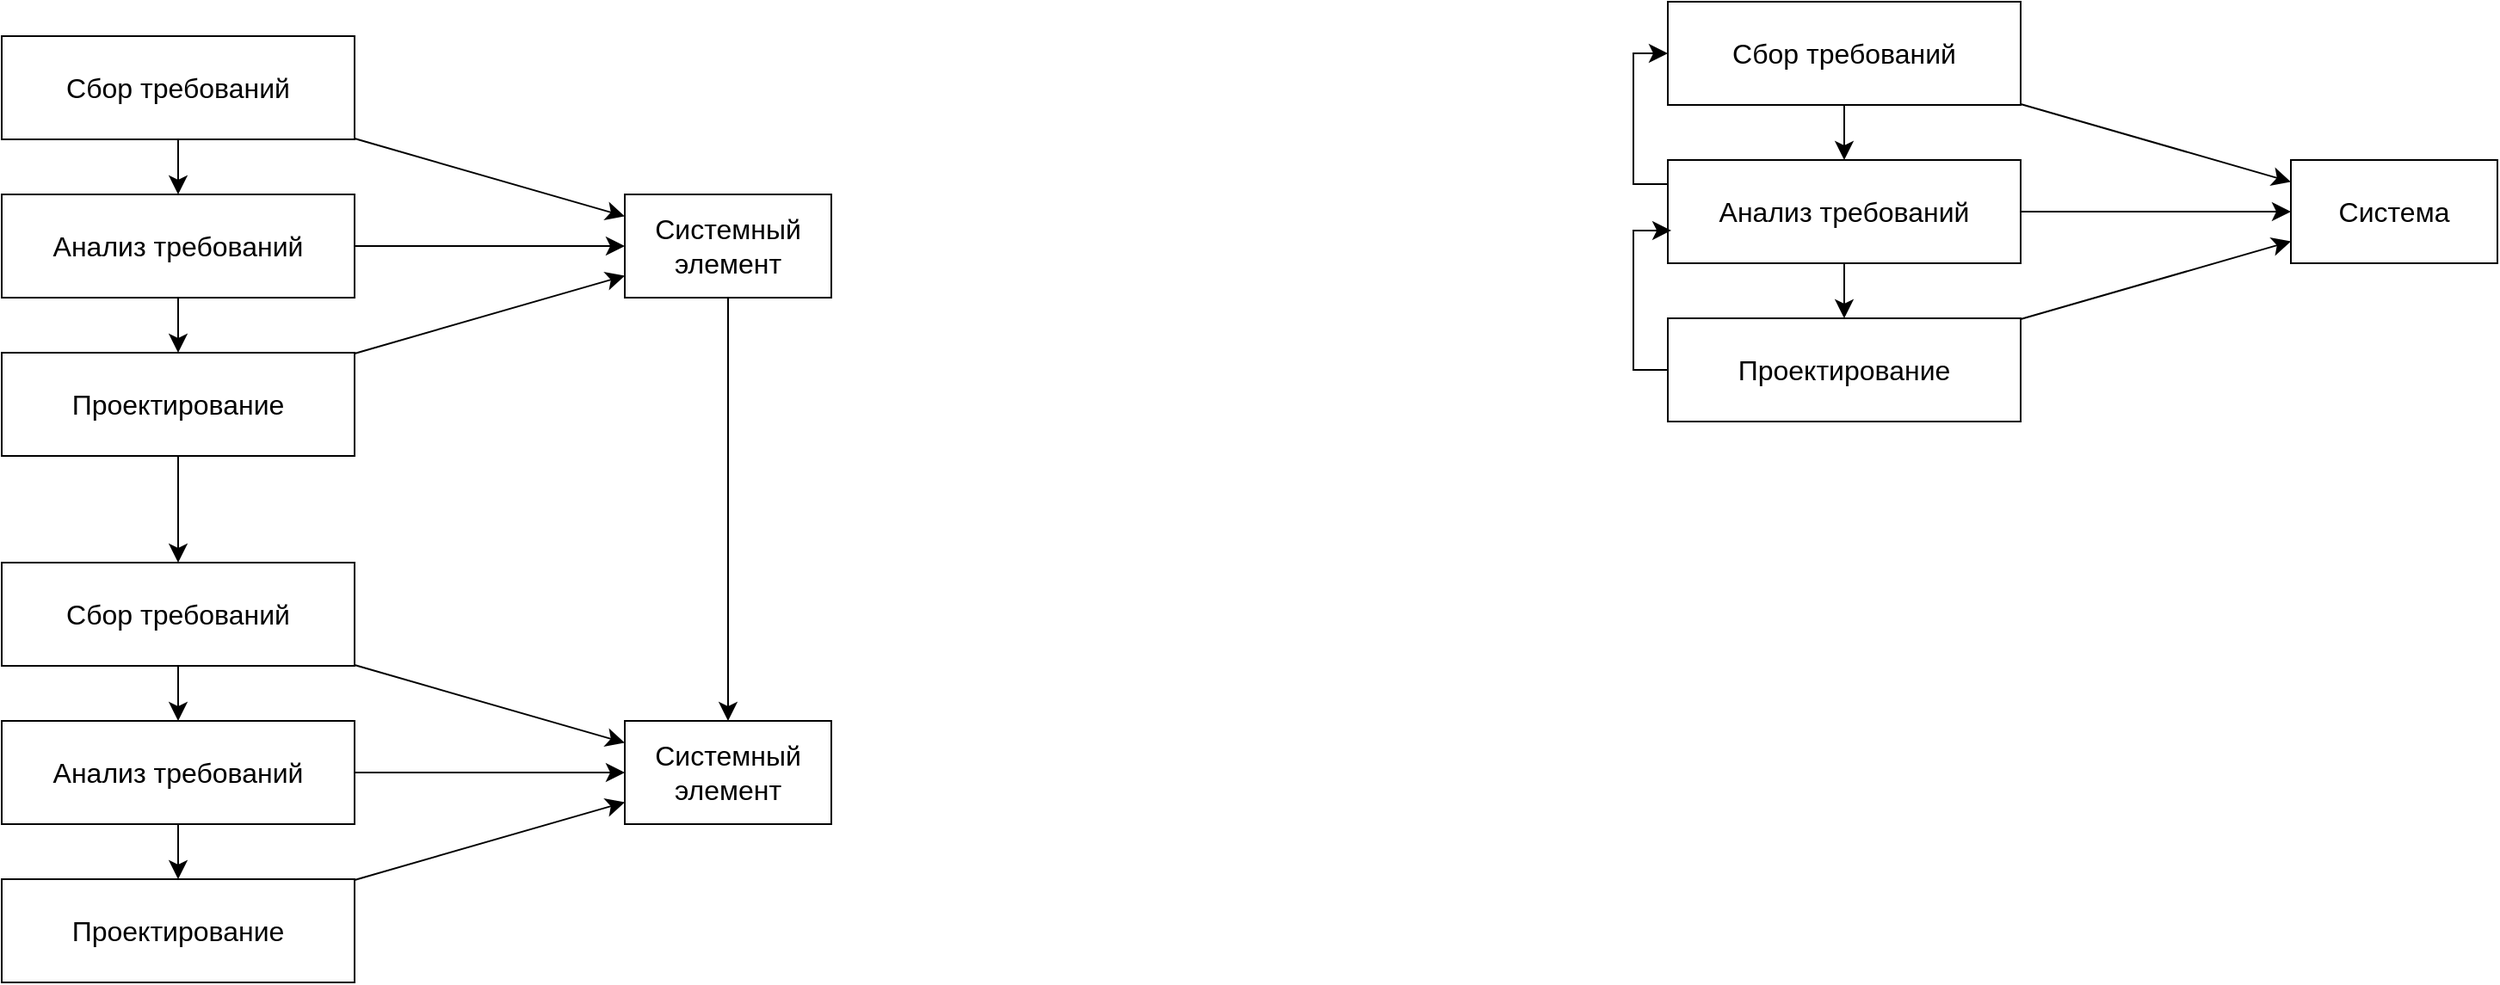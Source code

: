 <mxfile version="21.6.6" type="github">
  <diagram name="Page-1" id="neX6P6fVGqzPIGTvPSa0">
    <mxGraphModel dx="2420" dy="1482" grid="0" gridSize="10" guides="1" tooltips="1" connect="1" arrows="1" fold="1" page="0" pageScale="1" pageWidth="1169" pageHeight="827" math="0" shadow="0">
      <root>
        <mxCell id="0" />
        <mxCell id="1" parent="0" />
        <mxCell id="FitfX2rur0cgfh9LuDd8-4" style="edgeStyle=none;curved=1;rounded=0;orthogonalLoop=1;jettySize=auto;html=1;fontSize=12;startSize=8;endSize=8;" edge="1" parent="1" source="FitfX2rur0cgfh9LuDd8-1" target="FitfX2rur0cgfh9LuDd8-3">
          <mxGeometry relative="1" as="geometry" />
        </mxCell>
        <mxCell id="FitfX2rur0cgfh9LuDd8-8" style="edgeStyle=none;curved=1;rounded=0;orthogonalLoop=1;jettySize=auto;html=1;fontSize=12;startSize=8;endSize=8;" edge="1" parent="1" source="FitfX2rur0cgfh9LuDd8-1" target="FitfX2rur0cgfh9LuDd8-2">
          <mxGeometry relative="1" as="geometry" />
        </mxCell>
        <mxCell id="FitfX2rur0cgfh9LuDd8-1" value="Анализ требований" style="rounded=0;whiteSpace=wrap;html=1;fontSize=16;" vertex="1" parent="1">
          <mxGeometry x="-35" y="199" width="205" height="60" as="geometry" />
        </mxCell>
        <mxCell id="FitfX2rur0cgfh9LuDd8-20" style="edgeStyle=none;curved=1;rounded=0;orthogonalLoop=1;jettySize=auto;html=1;fontSize=12;startSize=8;endSize=8;" edge="1" parent="1" source="FitfX2rur0cgfh9LuDd8-2" target="FitfX2rur0cgfh9LuDd8-14">
          <mxGeometry relative="1" as="geometry" />
        </mxCell>
        <mxCell id="FitfX2rur0cgfh9LuDd8-2" value="Системный элемент" style="rounded=0;whiteSpace=wrap;html=1;fontSize=16;" vertex="1" parent="1">
          <mxGeometry x="327" y="199" width="120" height="60" as="geometry" />
        </mxCell>
        <mxCell id="FitfX2rur0cgfh9LuDd8-9" style="edgeStyle=none;curved=1;rounded=0;orthogonalLoop=1;jettySize=auto;html=1;fontSize=12;startSize=8;endSize=8;" edge="1" parent="1" source="FitfX2rur0cgfh9LuDd8-3" target="FitfX2rur0cgfh9LuDd8-2">
          <mxGeometry relative="1" as="geometry" />
        </mxCell>
        <mxCell id="FitfX2rur0cgfh9LuDd8-21" style="edgeStyle=none;curved=1;rounded=0;orthogonalLoop=1;jettySize=auto;html=1;fontSize=12;startSize=8;endSize=8;" edge="1" parent="1" source="FitfX2rur0cgfh9LuDd8-3" target="FitfX2rur0cgfh9LuDd8-19">
          <mxGeometry relative="1" as="geometry" />
        </mxCell>
        <mxCell id="FitfX2rur0cgfh9LuDd8-3" value="Проектирование" style="rounded=0;whiteSpace=wrap;html=1;fontSize=16;" vertex="1" parent="1">
          <mxGeometry x="-35" y="291" width="205" height="60" as="geometry" />
        </mxCell>
        <mxCell id="FitfX2rur0cgfh9LuDd8-6" style="edgeStyle=none;curved=1;rounded=0;orthogonalLoop=1;jettySize=auto;html=1;fontSize=12;startSize=8;endSize=8;" edge="1" parent="1" source="FitfX2rur0cgfh9LuDd8-5" target="FitfX2rur0cgfh9LuDd8-1">
          <mxGeometry relative="1" as="geometry" />
        </mxCell>
        <mxCell id="FitfX2rur0cgfh9LuDd8-7" style="edgeStyle=none;curved=1;rounded=0;orthogonalLoop=1;jettySize=auto;html=1;fontSize=12;startSize=8;endSize=8;" edge="1" parent="1" source="FitfX2rur0cgfh9LuDd8-5" target="FitfX2rur0cgfh9LuDd8-2">
          <mxGeometry relative="1" as="geometry" />
        </mxCell>
        <mxCell id="FitfX2rur0cgfh9LuDd8-5" value="Сбор требований" style="rounded=0;whiteSpace=wrap;html=1;fontSize=16;" vertex="1" parent="1">
          <mxGeometry x="-35" y="107" width="205" height="60" as="geometry" />
        </mxCell>
        <mxCell id="FitfX2rur0cgfh9LuDd8-11" style="edgeStyle=none;curved=1;rounded=0;orthogonalLoop=1;jettySize=auto;html=1;fontSize=12;startSize=8;endSize=8;" edge="1" parent="1" source="FitfX2rur0cgfh9LuDd8-13" target="FitfX2rur0cgfh9LuDd8-16">
          <mxGeometry relative="1" as="geometry" />
        </mxCell>
        <mxCell id="FitfX2rur0cgfh9LuDd8-12" style="edgeStyle=none;curved=1;rounded=0;orthogonalLoop=1;jettySize=auto;html=1;fontSize=12;startSize=8;endSize=8;" edge="1" parent="1" source="FitfX2rur0cgfh9LuDd8-13" target="FitfX2rur0cgfh9LuDd8-14">
          <mxGeometry relative="1" as="geometry" />
        </mxCell>
        <mxCell id="FitfX2rur0cgfh9LuDd8-13" value="Анализ требований" style="rounded=0;whiteSpace=wrap;html=1;fontSize=16;" vertex="1" parent="1">
          <mxGeometry x="-35" y="505" width="205" height="60" as="geometry" />
        </mxCell>
        <mxCell id="FitfX2rur0cgfh9LuDd8-14" value="Системный элемент" style="rounded=0;whiteSpace=wrap;html=1;fontSize=16;" vertex="1" parent="1">
          <mxGeometry x="327" y="505" width="120" height="60" as="geometry" />
        </mxCell>
        <mxCell id="FitfX2rur0cgfh9LuDd8-15" style="edgeStyle=none;curved=1;rounded=0;orthogonalLoop=1;jettySize=auto;html=1;fontSize=12;startSize=8;endSize=8;" edge="1" parent="1" source="FitfX2rur0cgfh9LuDd8-16" target="FitfX2rur0cgfh9LuDd8-14">
          <mxGeometry relative="1" as="geometry" />
        </mxCell>
        <mxCell id="FitfX2rur0cgfh9LuDd8-16" value="Проектирование" style="rounded=0;whiteSpace=wrap;html=1;fontSize=16;" vertex="1" parent="1">
          <mxGeometry x="-35" y="597" width="205" height="60" as="geometry" />
        </mxCell>
        <mxCell id="FitfX2rur0cgfh9LuDd8-17" style="edgeStyle=none;curved=1;rounded=0;orthogonalLoop=1;jettySize=auto;html=1;fontSize=12;startSize=8;endSize=8;" edge="1" parent="1" source="FitfX2rur0cgfh9LuDd8-19" target="FitfX2rur0cgfh9LuDd8-13">
          <mxGeometry relative="1" as="geometry" />
        </mxCell>
        <mxCell id="FitfX2rur0cgfh9LuDd8-18" style="edgeStyle=none;curved=1;rounded=0;orthogonalLoop=1;jettySize=auto;html=1;fontSize=12;startSize=8;endSize=8;" edge="1" parent="1" source="FitfX2rur0cgfh9LuDd8-19" target="FitfX2rur0cgfh9LuDd8-14">
          <mxGeometry relative="1" as="geometry" />
        </mxCell>
        <mxCell id="FitfX2rur0cgfh9LuDd8-19" value="Сбор требований" style="rounded=0;whiteSpace=wrap;html=1;fontSize=16;" vertex="1" parent="1">
          <mxGeometry x="-35" y="413" width="205" height="60" as="geometry" />
        </mxCell>
        <mxCell id="FitfX2rur0cgfh9LuDd8-22" style="edgeStyle=none;curved=1;rounded=0;orthogonalLoop=1;jettySize=auto;html=1;fontSize=12;startSize=8;endSize=8;" edge="1" parent="1" source="FitfX2rur0cgfh9LuDd8-24" target="FitfX2rur0cgfh9LuDd8-29">
          <mxGeometry relative="1" as="geometry" />
        </mxCell>
        <mxCell id="FitfX2rur0cgfh9LuDd8-23" style="edgeStyle=none;curved=1;rounded=0;orthogonalLoop=1;jettySize=auto;html=1;fontSize=12;startSize=8;endSize=8;" edge="1" parent="1" source="FitfX2rur0cgfh9LuDd8-24" target="FitfX2rur0cgfh9LuDd8-26">
          <mxGeometry relative="1" as="geometry" />
        </mxCell>
        <mxCell id="FitfX2rur0cgfh9LuDd8-42" style="edgeStyle=orthogonalEdgeStyle;rounded=0;orthogonalLoop=1;jettySize=auto;html=1;entryX=0;entryY=0.5;entryDx=0;entryDy=0;fontSize=12;startSize=8;endSize=8;exitX=0;exitY=0.5;exitDx=0;exitDy=0;" edge="1" parent="1" source="FitfX2rur0cgfh9LuDd8-24" target="FitfX2rur0cgfh9LuDd8-32">
          <mxGeometry relative="1" as="geometry">
            <Array as="points">
              <mxPoint x="933" y="193" />
              <mxPoint x="913" y="193" />
              <mxPoint x="913" y="117" />
            </Array>
          </mxGeometry>
        </mxCell>
        <mxCell id="FitfX2rur0cgfh9LuDd8-24" value="Анализ требований" style="rounded=0;whiteSpace=wrap;html=1;fontSize=16;" vertex="1" parent="1">
          <mxGeometry x="933" y="179" width="205" height="60" as="geometry" />
        </mxCell>
        <mxCell id="FitfX2rur0cgfh9LuDd8-26" value="Система" style="rounded=0;whiteSpace=wrap;html=1;fontSize=16;" vertex="1" parent="1">
          <mxGeometry x="1295" y="179" width="120" height="60" as="geometry" />
        </mxCell>
        <mxCell id="FitfX2rur0cgfh9LuDd8-27" style="edgeStyle=none;curved=1;rounded=0;orthogonalLoop=1;jettySize=auto;html=1;fontSize=12;startSize=8;endSize=8;" edge="1" parent="1" source="FitfX2rur0cgfh9LuDd8-29" target="FitfX2rur0cgfh9LuDd8-26">
          <mxGeometry relative="1" as="geometry" />
        </mxCell>
        <mxCell id="FitfX2rur0cgfh9LuDd8-43" style="edgeStyle=orthogonalEdgeStyle;rounded=0;orthogonalLoop=1;jettySize=auto;html=1;entryX=0.01;entryY=0.683;entryDx=0;entryDy=0;fontSize=12;startSize=8;endSize=8;exitX=0;exitY=0.5;exitDx=0;exitDy=0;entryPerimeter=0;" edge="1" parent="1" source="FitfX2rur0cgfh9LuDd8-29" target="FitfX2rur0cgfh9LuDd8-24">
          <mxGeometry relative="1" as="geometry">
            <Array as="points">
              <mxPoint x="913" y="301" />
              <mxPoint x="913" y="220" />
            </Array>
          </mxGeometry>
        </mxCell>
        <mxCell id="FitfX2rur0cgfh9LuDd8-29" value="Проектирование" style="rounded=0;whiteSpace=wrap;html=1;fontSize=16;" vertex="1" parent="1">
          <mxGeometry x="933" y="271" width="205" height="60" as="geometry" />
        </mxCell>
        <mxCell id="FitfX2rur0cgfh9LuDd8-30" style="edgeStyle=none;curved=1;rounded=0;orthogonalLoop=1;jettySize=auto;html=1;fontSize=12;startSize=8;endSize=8;" edge="1" parent="1" source="FitfX2rur0cgfh9LuDd8-32" target="FitfX2rur0cgfh9LuDd8-24">
          <mxGeometry relative="1" as="geometry" />
        </mxCell>
        <mxCell id="FitfX2rur0cgfh9LuDd8-31" style="edgeStyle=none;curved=1;rounded=0;orthogonalLoop=1;jettySize=auto;html=1;fontSize=12;startSize=8;endSize=8;" edge="1" parent="1" source="FitfX2rur0cgfh9LuDd8-32" target="FitfX2rur0cgfh9LuDd8-26">
          <mxGeometry relative="1" as="geometry" />
        </mxCell>
        <mxCell id="FitfX2rur0cgfh9LuDd8-32" value="Сбор требований" style="rounded=0;whiteSpace=wrap;html=1;fontSize=16;" vertex="1" parent="1">
          <mxGeometry x="933" y="87" width="205" height="60" as="geometry" />
        </mxCell>
      </root>
    </mxGraphModel>
  </diagram>
</mxfile>

